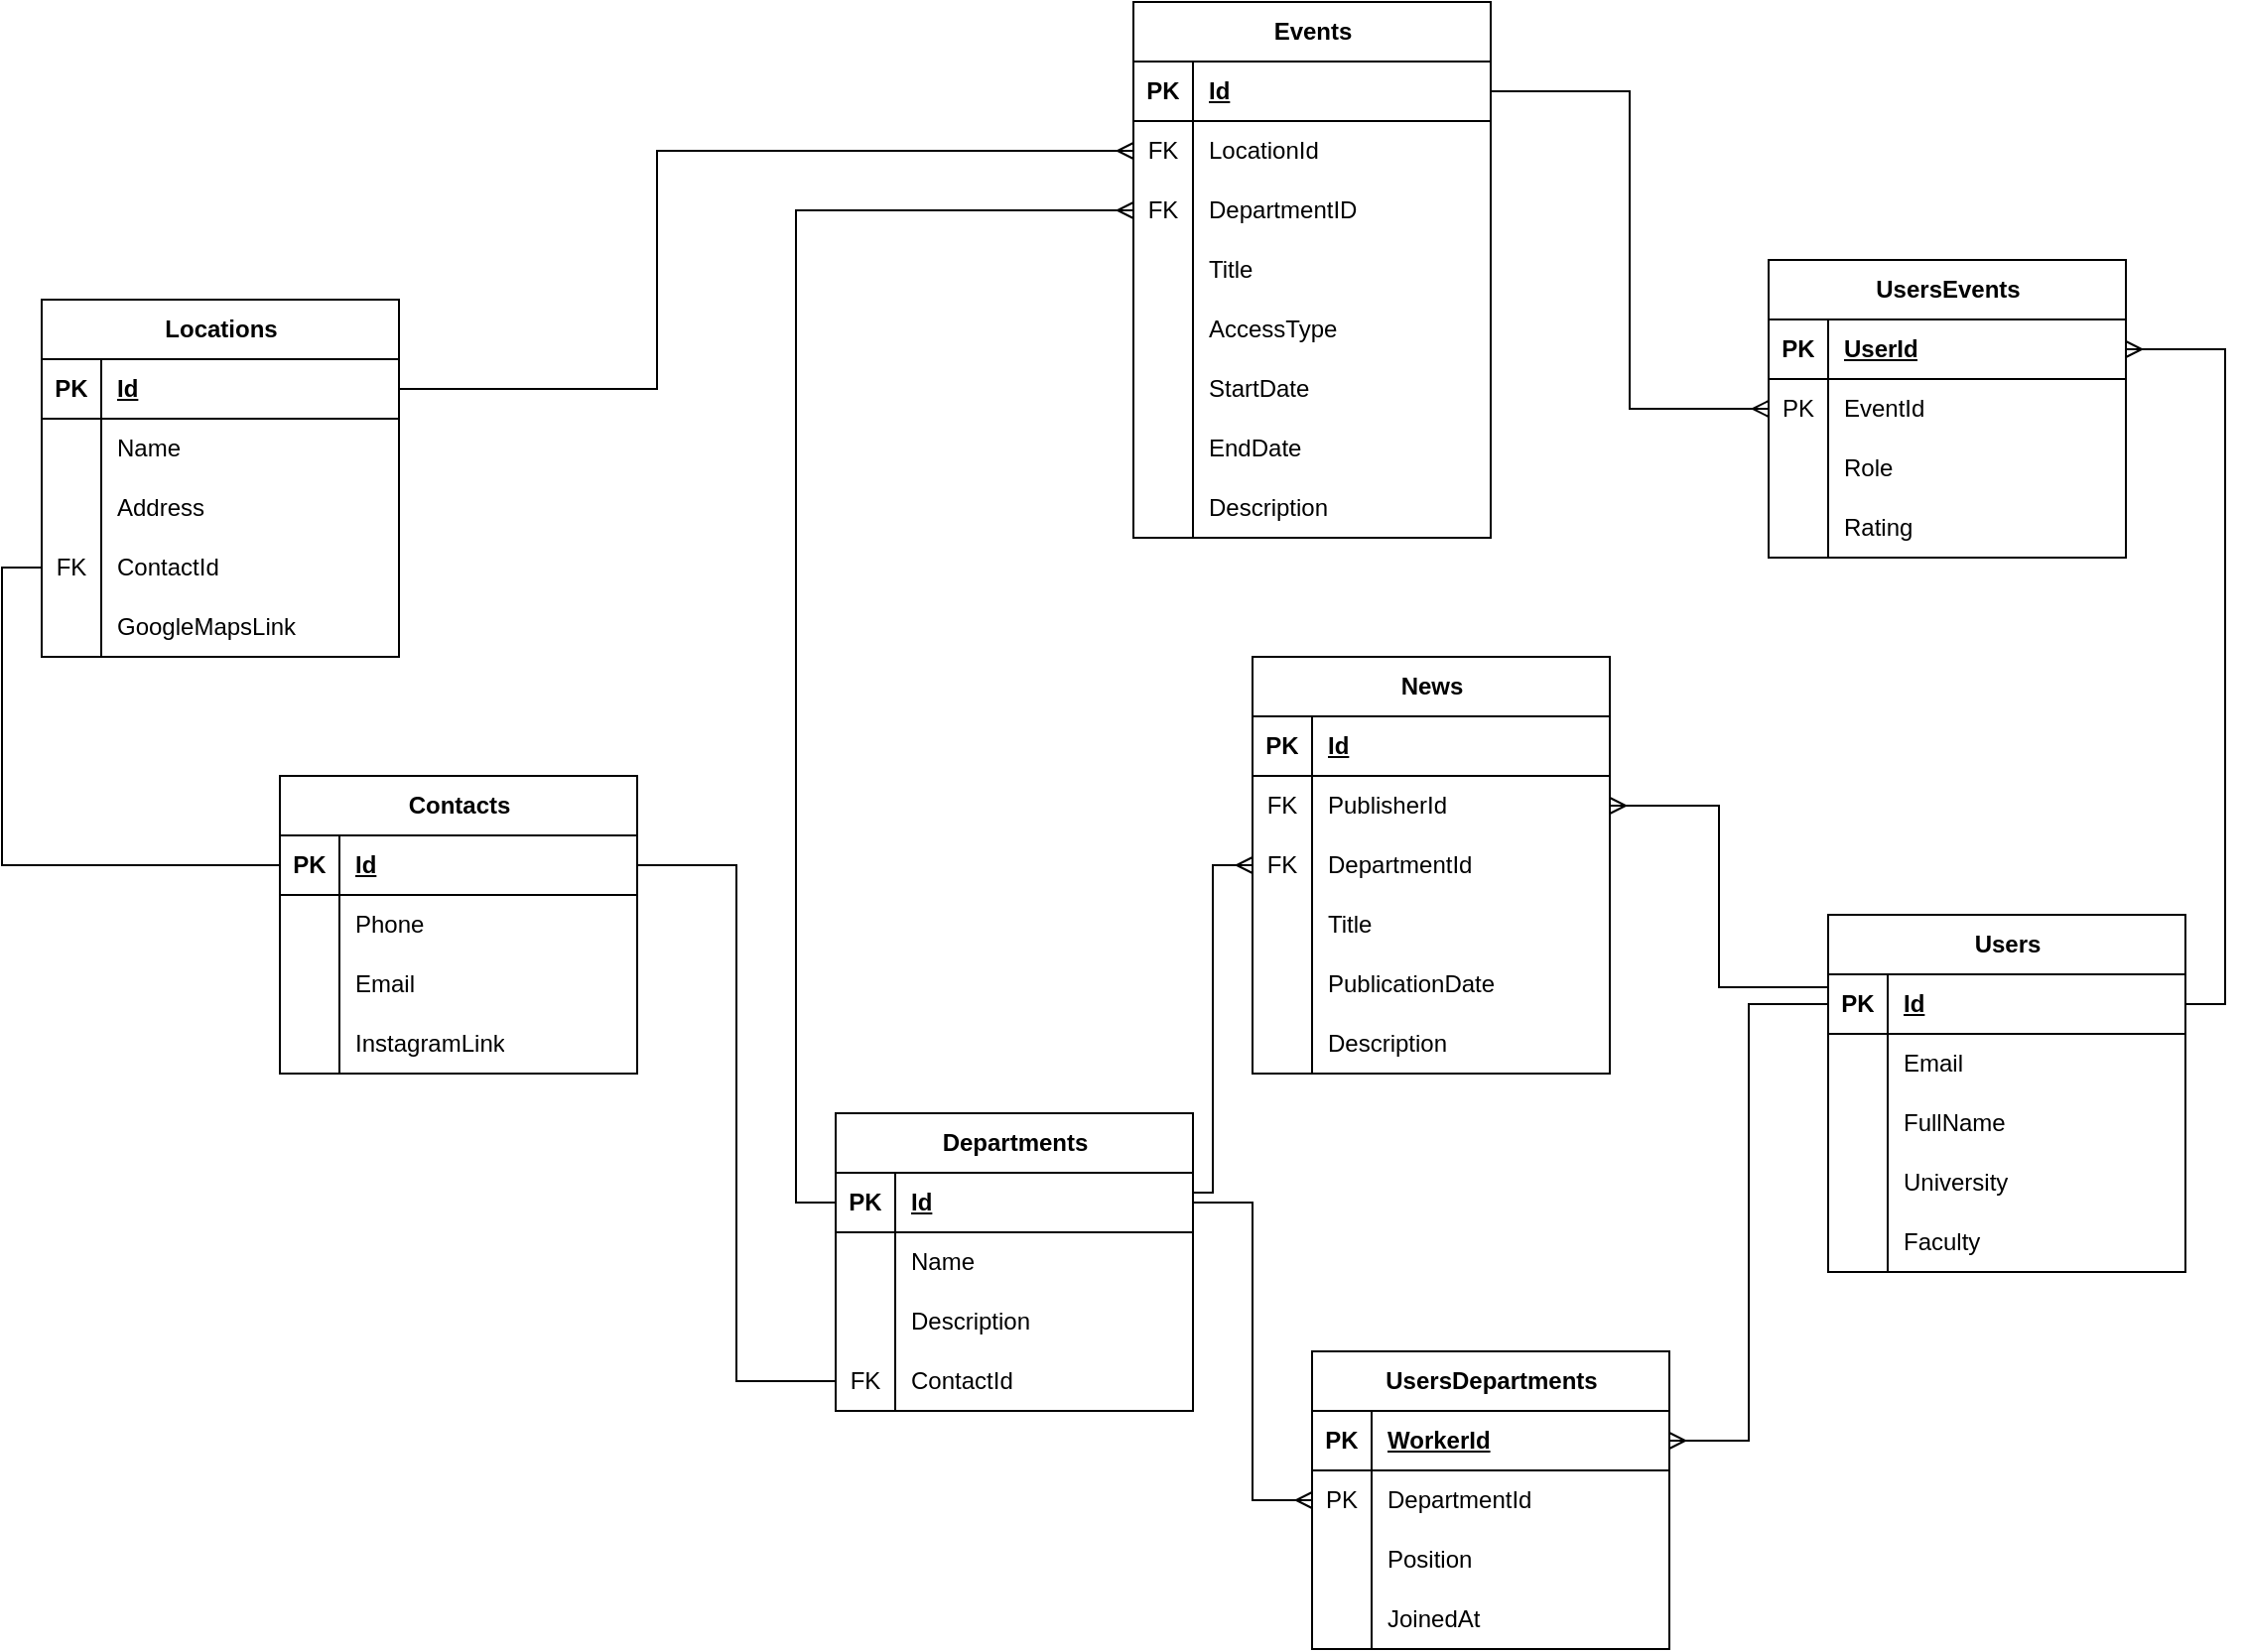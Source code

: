 <mxfile version="26.0.10">
  <diagram name="Сторінка-1" id="4E5Nh_JnY0ZbhyBlkXjF">
    <mxGraphModel dx="929" dy="473" grid="1" gridSize="10" guides="1" tooltips="1" connect="1" arrows="1" fold="1" page="1" pageScale="1" pageWidth="3300" pageHeight="4681" math="0" shadow="0">
      <root>
        <mxCell id="0" />
        <mxCell id="1" parent="0" />
        <mxCell id="FB0mrG3PV6q9pZNxotNa-4" value="Users" style="shape=table;startSize=30;container=1;collapsible=1;childLayout=tableLayout;fixedRows=1;rowLines=0;fontStyle=1;align=center;resizeLast=1;html=1;" parent="1" vertex="1">
          <mxGeometry x="1300" y="690" width="180" height="180" as="geometry">
            <mxRectangle x="380" y="50" width="60" height="30" as="alternateBounds" />
          </mxGeometry>
        </mxCell>
        <mxCell id="FB0mrG3PV6q9pZNxotNa-5" value="" style="shape=tableRow;horizontal=0;startSize=0;swimlaneHead=0;swimlaneBody=0;fillColor=none;collapsible=0;dropTarget=0;points=[[0,0.5],[1,0.5]];portConstraint=eastwest;top=0;left=0;right=0;bottom=1;" parent="FB0mrG3PV6q9pZNxotNa-4" vertex="1">
          <mxGeometry y="30" width="180" height="30" as="geometry" />
        </mxCell>
        <mxCell id="FB0mrG3PV6q9pZNxotNa-6" value="PK" style="shape=partialRectangle;connectable=0;fillColor=none;top=0;left=0;bottom=0;right=0;fontStyle=1;overflow=hidden;whiteSpace=wrap;html=1;" parent="FB0mrG3PV6q9pZNxotNa-5" vertex="1">
          <mxGeometry width="30" height="30" as="geometry">
            <mxRectangle width="30" height="30" as="alternateBounds" />
          </mxGeometry>
        </mxCell>
        <mxCell id="FB0mrG3PV6q9pZNxotNa-7" value="Id" style="shape=partialRectangle;connectable=0;fillColor=none;top=0;left=0;bottom=0;right=0;align=left;spacingLeft=6;fontStyle=5;overflow=hidden;whiteSpace=wrap;html=1;" parent="FB0mrG3PV6q9pZNxotNa-5" vertex="1">
          <mxGeometry x="30" width="150" height="30" as="geometry">
            <mxRectangle width="150" height="30" as="alternateBounds" />
          </mxGeometry>
        </mxCell>
        <mxCell id="FB0mrG3PV6q9pZNxotNa-8" value="" style="shape=tableRow;horizontal=0;startSize=0;swimlaneHead=0;swimlaneBody=0;fillColor=none;collapsible=0;dropTarget=0;points=[[0,0.5],[1,0.5]];portConstraint=eastwest;top=0;left=0;right=0;bottom=0;" parent="FB0mrG3PV6q9pZNxotNa-4" vertex="1">
          <mxGeometry y="60" width="180" height="30" as="geometry" />
        </mxCell>
        <mxCell id="FB0mrG3PV6q9pZNxotNa-9" value="" style="shape=partialRectangle;connectable=0;fillColor=none;top=0;left=0;bottom=0;right=0;editable=1;overflow=hidden;whiteSpace=wrap;html=1;" parent="FB0mrG3PV6q9pZNxotNa-8" vertex="1">
          <mxGeometry width="30" height="30" as="geometry">
            <mxRectangle width="30" height="30" as="alternateBounds" />
          </mxGeometry>
        </mxCell>
        <mxCell id="FB0mrG3PV6q9pZNxotNa-10" value="Email" style="shape=partialRectangle;connectable=0;fillColor=none;top=0;left=0;bottom=0;right=0;align=left;spacingLeft=6;overflow=hidden;whiteSpace=wrap;html=1;" parent="FB0mrG3PV6q9pZNxotNa-8" vertex="1">
          <mxGeometry x="30" width="150" height="30" as="geometry">
            <mxRectangle width="150" height="30" as="alternateBounds" />
          </mxGeometry>
        </mxCell>
        <mxCell id="FB0mrG3PV6q9pZNxotNa-11" value="" style="shape=tableRow;horizontal=0;startSize=0;swimlaneHead=0;swimlaneBody=0;fillColor=none;collapsible=0;dropTarget=0;points=[[0,0.5],[1,0.5]];portConstraint=eastwest;top=0;left=0;right=0;bottom=0;" parent="FB0mrG3PV6q9pZNxotNa-4" vertex="1">
          <mxGeometry y="90" width="180" height="30" as="geometry" />
        </mxCell>
        <mxCell id="FB0mrG3PV6q9pZNxotNa-12" value="" style="shape=partialRectangle;connectable=0;fillColor=none;top=0;left=0;bottom=0;right=0;editable=1;overflow=hidden;whiteSpace=wrap;html=1;" parent="FB0mrG3PV6q9pZNxotNa-11" vertex="1">
          <mxGeometry width="30" height="30" as="geometry">
            <mxRectangle width="30" height="30" as="alternateBounds" />
          </mxGeometry>
        </mxCell>
        <mxCell id="FB0mrG3PV6q9pZNxotNa-13" value="FullName" style="shape=partialRectangle;connectable=0;fillColor=none;top=0;left=0;bottom=0;right=0;align=left;spacingLeft=6;overflow=hidden;whiteSpace=wrap;html=1;" parent="FB0mrG3PV6q9pZNxotNa-11" vertex="1">
          <mxGeometry x="30" width="150" height="30" as="geometry">
            <mxRectangle width="150" height="30" as="alternateBounds" />
          </mxGeometry>
        </mxCell>
        <mxCell id="FB0mrG3PV6q9pZNxotNa-14" value="" style="shape=tableRow;horizontal=0;startSize=0;swimlaneHead=0;swimlaneBody=0;fillColor=none;collapsible=0;dropTarget=0;points=[[0,0.5],[1,0.5]];portConstraint=eastwest;top=0;left=0;right=0;bottom=0;" parent="FB0mrG3PV6q9pZNxotNa-4" vertex="1">
          <mxGeometry y="120" width="180" height="30" as="geometry" />
        </mxCell>
        <mxCell id="FB0mrG3PV6q9pZNxotNa-15" value="" style="shape=partialRectangle;connectable=0;fillColor=none;top=0;left=0;bottom=0;right=0;editable=1;overflow=hidden;whiteSpace=wrap;html=1;" parent="FB0mrG3PV6q9pZNxotNa-14" vertex="1">
          <mxGeometry width="30" height="30" as="geometry">
            <mxRectangle width="30" height="30" as="alternateBounds" />
          </mxGeometry>
        </mxCell>
        <mxCell id="FB0mrG3PV6q9pZNxotNa-16" value="University" style="shape=partialRectangle;connectable=0;fillColor=none;top=0;left=0;bottom=0;right=0;align=left;spacingLeft=6;overflow=hidden;whiteSpace=wrap;html=1;" parent="FB0mrG3PV6q9pZNxotNa-14" vertex="1">
          <mxGeometry x="30" width="150" height="30" as="geometry">
            <mxRectangle width="150" height="30" as="alternateBounds" />
          </mxGeometry>
        </mxCell>
        <mxCell id="FB0mrG3PV6q9pZNxotNa-17" style="shape=tableRow;horizontal=0;startSize=0;swimlaneHead=0;swimlaneBody=0;fillColor=none;collapsible=0;dropTarget=0;points=[[0,0.5],[1,0.5]];portConstraint=eastwest;top=0;left=0;right=0;bottom=0;" parent="FB0mrG3PV6q9pZNxotNa-4" vertex="1">
          <mxGeometry y="150" width="180" height="30" as="geometry" />
        </mxCell>
        <mxCell id="FB0mrG3PV6q9pZNxotNa-18" style="shape=partialRectangle;connectable=0;fillColor=none;top=0;left=0;bottom=0;right=0;editable=1;overflow=hidden;whiteSpace=wrap;html=1;" parent="FB0mrG3PV6q9pZNxotNa-17" vertex="1">
          <mxGeometry width="30" height="30" as="geometry">
            <mxRectangle width="30" height="30" as="alternateBounds" />
          </mxGeometry>
        </mxCell>
        <mxCell id="FB0mrG3PV6q9pZNxotNa-19" value="Faculty" style="shape=partialRectangle;connectable=0;fillColor=none;top=0;left=0;bottom=0;right=0;align=left;spacingLeft=6;overflow=hidden;whiteSpace=wrap;html=1;" parent="FB0mrG3PV6q9pZNxotNa-17" vertex="1">
          <mxGeometry x="30" width="150" height="30" as="geometry">
            <mxRectangle width="150" height="30" as="alternateBounds" />
          </mxGeometry>
        </mxCell>
        <mxCell id="FB0mrG3PV6q9pZNxotNa-20" value="Events" style="shape=table;startSize=30;container=1;collapsible=1;childLayout=tableLayout;fixedRows=1;rowLines=0;fontStyle=1;align=center;resizeLast=1;html=1;" parent="1" vertex="1">
          <mxGeometry x="950" y="230" width="180" height="270" as="geometry" />
        </mxCell>
        <mxCell id="FB0mrG3PV6q9pZNxotNa-21" value="" style="shape=tableRow;horizontal=0;startSize=0;swimlaneHead=0;swimlaneBody=0;fillColor=none;collapsible=0;dropTarget=0;points=[[0,0.5],[1,0.5]];portConstraint=eastwest;top=0;left=0;right=0;bottom=1;" parent="FB0mrG3PV6q9pZNxotNa-20" vertex="1">
          <mxGeometry y="30" width="180" height="30" as="geometry" />
        </mxCell>
        <mxCell id="FB0mrG3PV6q9pZNxotNa-22" value="PK" style="shape=partialRectangle;connectable=0;fillColor=none;top=0;left=0;bottom=0;right=0;fontStyle=1;overflow=hidden;whiteSpace=wrap;html=1;" parent="FB0mrG3PV6q9pZNxotNa-21" vertex="1">
          <mxGeometry width="30" height="30" as="geometry">
            <mxRectangle width="30" height="30" as="alternateBounds" />
          </mxGeometry>
        </mxCell>
        <mxCell id="FB0mrG3PV6q9pZNxotNa-23" value="Id" style="shape=partialRectangle;connectable=0;fillColor=none;top=0;left=0;bottom=0;right=0;align=left;spacingLeft=6;fontStyle=5;overflow=hidden;whiteSpace=wrap;html=1;" parent="FB0mrG3PV6q9pZNxotNa-21" vertex="1">
          <mxGeometry x="30" width="150" height="30" as="geometry">
            <mxRectangle width="150" height="30" as="alternateBounds" />
          </mxGeometry>
        </mxCell>
        <mxCell id="FB0mrG3PV6q9pZNxotNa-27" value="" style="shape=tableRow;horizontal=0;startSize=0;swimlaneHead=0;swimlaneBody=0;fillColor=none;collapsible=0;dropTarget=0;points=[[0,0.5],[1,0.5]];portConstraint=eastwest;top=0;left=0;right=0;bottom=0;" parent="FB0mrG3PV6q9pZNxotNa-20" vertex="1">
          <mxGeometry y="60" width="180" height="30" as="geometry" />
        </mxCell>
        <mxCell id="FB0mrG3PV6q9pZNxotNa-28" value="FK" style="shape=partialRectangle;connectable=0;fillColor=none;top=0;left=0;bottom=0;right=0;editable=1;overflow=hidden;whiteSpace=wrap;html=1;" parent="FB0mrG3PV6q9pZNxotNa-27" vertex="1">
          <mxGeometry width="30" height="30" as="geometry">
            <mxRectangle width="30" height="30" as="alternateBounds" />
          </mxGeometry>
        </mxCell>
        <mxCell id="FB0mrG3PV6q9pZNxotNa-29" value="LocationId" style="shape=partialRectangle;connectable=0;fillColor=none;top=0;left=0;bottom=0;right=0;align=left;spacingLeft=6;overflow=hidden;whiteSpace=wrap;html=1;" parent="FB0mrG3PV6q9pZNxotNa-27" vertex="1">
          <mxGeometry x="30" width="150" height="30" as="geometry">
            <mxRectangle width="150" height="30" as="alternateBounds" />
          </mxGeometry>
        </mxCell>
        <mxCell id="FB0mrG3PV6q9pZNxotNa-36" style="shape=tableRow;horizontal=0;startSize=0;swimlaneHead=0;swimlaneBody=0;fillColor=none;collapsible=0;dropTarget=0;points=[[0,0.5],[1,0.5]];portConstraint=eastwest;top=0;left=0;right=0;bottom=0;" parent="FB0mrG3PV6q9pZNxotNa-20" vertex="1">
          <mxGeometry y="90" width="180" height="30" as="geometry" />
        </mxCell>
        <mxCell id="FB0mrG3PV6q9pZNxotNa-37" value="FK" style="shape=partialRectangle;connectable=0;fillColor=none;top=0;left=0;bottom=0;right=0;editable=1;overflow=hidden;whiteSpace=wrap;html=1;" parent="FB0mrG3PV6q9pZNxotNa-36" vertex="1">
          <mxGeometry width="30" height="30" as="geometry">
            <mxRectangle width="30" height="30" as="alternateBounds" />
          </mxGeometry>
        </mxCell>
        <mxCell id="FB0mrG3PV6q9pZNxotNa-38" value="DepartmentID" style="shape=partialRectangle;connectable=0;fillColor=none;top=0;left=0;bottom=0;right=0;align=left;spacingLeft=6;overflow=hidden;whiteSpace=wrap;html=1;" parent="FB0mrG3PV6q9pZNxotNa-36" vertex="1">
          <mxGeometry x="30" width="150" height="30" as="geometry">
            <mxRectangle width="150" height="30" as="alternateBounds" />
          </mxGeometry>
        </mxCell>
        <mxCell id="FB0mrG3PV6q9pZNxotNa-61" style="shape=tableRow;horizontal=0;startSize=0;swimlaneHead=0;swimlaneBody=0;fillColor=none;collapsible=0;dropTarget=0;points=[[0,0.5],[1,0.5]];portConstraint=eastwest;top=0;left=0;right=0;bottom=0;" parent="FB0mrG3PV6q9pZNxotNa-20" vertex="1">
          <mxGeometry y="120" width="180" height="30" as="geometry" />
        </mxCell>
        <mxCell id="FB0mrG3PV6q9pZNxotNa-62" style="shape=partialRectangle;connectable=0;fillColor=none;top=0;left=0;bottom=0;right=0;editable=1;overflow=hidden;whiteSpace=wrap;html=1;" parent="FB0mrG3PV6q9pZNxotNa-61" vertex="1">
          <mxGeometry width="30" height="30" as="geometry">
            <mxRectangle width="30" height="30" as="alternateBounds" />
          </mxGeometry>
        </mxCell>
        <mxCell id="FB0mrG3PV6q9pZNxotNa-63" value="Title" style="shape=partialRectangle;connectable=0;fillColor=none;top=0;left=0;bottom=0;right=0;align=left;spacingLeft=6;overflow=hidden;whiteSpace=wrap;html=1;" parent="FB0mrG3PV6q9pZNxotNa-61" vertex="1">
          <mxGeometry x="30" width="150" height="30" as="geometry">
            <mxRectangle width="150" height="30" as="alternateBounds" />
          </mxGeometry>
        </mxCell>
        <mxCell id="FB0mrG3PV6q9pZNxotNa-64" style="shape=tableRow;horizontal=0;startSize=0;swimlaneHead=0;swimlaneBody=0;fillColor=none;collapsible=0;dropTarget=0;points=[[0,0.5],[1,0.5]];portConstraint=eastwest;top=0;left=0;right=0;bottom=0;" parent="FB0mrG3PV6q9pZNxotNa-20" vertex="1">
          <mxGeometry y="150" width="180" height="30" as="geometry" />
        </mxCell>
        <mxCell id="FB0mrG3PV6q9pZNxotNa-65" style="shape=partialRectangle;connectable=0;fillColor=none;top=0;left=0;bottom=0;right=0;editable=1;overflow=hidden;whiteSpace=wrap;html=1;" parent="FB0mrG3PV6q9pZNxotNa-64" vertex="1">
          <mxGeometry width="30" height="30" as="geometry">
            <mxRectangle width="30" height="30" as="alternateBounds" />
          </mxGeometry>
        </mxCell>
        <mxCell id="FB0mrG3PV6q9pZNxotNa-66" value="AccessType" style="shape=partialRectangle;connectable=0;fillColor=none;top=0;left=0;bottom=0;right=0;align=left;spacingLeft=6;overflow=hidden;whiteSpace=wrap;html=1;" parent="FB0mrG3PV6q9pZNxotNa-64" vertex="1">
          <mxGeometry x="30" width="150" height="30" as="geometry">
            <mxRectangle width="150" height="30" as="alternateBounds" />
          </mxGeometry>
        </mxCell>
        <mxCell id="FB0mrG3PV6q9pZNxotNa-30" value="" style="shape=tableRow;horizontal=0;startSize=0;swimlaneHead=0;swimlaneBody=0;fillColor=none;collapsible=0;dropTarget=0;points=[[0,0.5],[1,0.5]];portConstraint=eastwest;top=0;left=0;right=0;bottom=0;" parent="FB0mrG3PV6q9pZNxotNa-20" vertex="1">
          <mxGeometry y="180" width="180" height="30" as="geometry" />
        </mxCell>
        <mxCell id="FB0mrG3PV6q9pZNxotNa-31" value="" style="shape=partialRectangle;connectable=0;fillColor=none;top=0;left=0;bottom=0;right=0;editable=1;overflow=hidden;whiteSpace=wrap;html=1;" parent="FB0mrG3PV6q9pZNxotNa-30" vertex="1">
          <mxGeometry width="30" height="30" as="geometry">
            <mxRectangle width="30" height="30" as="alternateBounds" />
          </mxGeometry>
        </mxCell>
        <mxCell id="FB0mrG3PV6q9pZNxotNa-32" value="StartDate" style="shape=partialRectangle;connectable=0;fillColor=none;top=0;left=0;bottom=0;right=0;align=left;spacingLeft=6;overflow=hidden;whiteSpace=wrap;html=1;" parent="FB0mrG3PV6q9pZNxotNa-30" vertex="1">
          <mxGeometry x="30" width="150" height="30" as="geometry">
            <mxRectangle width="150" height="30" as="alternateBounds" />
          </mxGeometry>
        </mxCell>
        <mxCell id="FB0mrG3PV6q9pZNxotNa-33" style="shape=tableRow;horizontal=0;startSize=0;swimlaneHead=0;swimlaneBody=0;fillColor=none;collapsible=0;dropTarget=0;points=[[0,0.5],[1,0.5]];portConstraint=eastwest;top=0;left=0;right=0;bottom=0;" parent="FB0mrG3PV6q9pZNxotNa-20" vertex="1">
          <mxGeometry y="210" width="180" height="30" as="geometry" />
        </mxCell>
        <mxCell id="FB0mrG3PV6q9pZNxotNa-34" style="shape=partialRectangle;connectable=0;fillColor=none;top=0;left=0;bottom=0;right=0;editable=1;overflow=hidden;whiteSpace=wrap;html=1;" parent="FB0mrG3PV6q9pZNxotNa-33" vertex="1">
          <mxGeometry width="30" height="30" as="geometry">
            <mxRectangle width="30" height="30" as="alternateBounds" />
          </mxGeometry>
        </mxCell>
        <mxCell id="FB0mrG3PV6q9pZNxotNa-35" value="EndDate" style="shape=partialRectangle;connectable=0;fillColor=none;top=0;left=0;bottom=0;right=0;align=left;spacingLeft=6;overflow=hidden;whiteSpace=wrap;html=1;" parent="FB0mrG3PV6q9pZNxotNa-33" vertex="1">
          <mxGeometry x="30" width="150" height="30" as="geometry">
            <mxRectangle width="150" height="30" as="alternateBounds" />
          </mxGeometry>
        </mxCell>
        <mxCell id="FB0mrG3PV6q9pZNxotNa-52" style="shape=tableRow;horizontal=0;startSize=0;swimlaneHead=0;swimlaneBody=0;fillColor=none;collapsible=0;dropTarget=0;points=[[0,0.5],[1,0.5]];portConstraint=eastwest;top=0;left=0;right=0;bottom=0;" parent="FB0mrG3PV6q9pZNxotNa-20" vertex="1">
          <mxGeometry y="240" width="180" height="30" as="geometry" />
        </mxCell>
        <mxCell id="FB0mrG3PV6q9pZNxotNa-53" style="shape=partialRectangle;connectable=0;fillColor=none;top=0;left=0;bottom=0;right=0;editable=1;overflow=hidden;whiteSpace=wrap;html=1;" parent="FB0mrG3PV6q9pZNxotNa-52" vertex="1">
          <mxGeometry width="30" height="30" as="geometry">
            <mxRectangle width="30" height="30" as="alternateBounds" />
          </mxGeometry>
        </mxCell>
        <mxCell id="FB0mrG3PV6q9pZNxotNa-54" value="Description" style="shape=partialRectangle;connectable=0;fillColor=none;top=0;left=0;bottom=0;right=0;align=left;spacingLeft=6;overflow=hidden;whiteSpace=wrap;html=1;" parent="FB0mrG3PV6q9pZNxotNa-52" vertex="1">
          <mxGeometry x="30" width="150" height="30" as="geometry">
            <mxRectangle width="150" height="30" as="alternateBounds" />
          </mxGeometry>
        </mxCell>
        <mxCell id="FB0mrG3PV6q9pZNxotNa-39" value="News" style="shape=table;startSize=30;container=1;collapsible=1;childLayout=tableLayout;fixedRows=1;rowLines=0;fontStyle=1;align=center;resizeLast=1;html=1;" parent="1" vertex="1">
          <mxGeometry x="1010" y="560" width="180" height="210" as="geometry" />
        </mxCell>
        <mxCell id="FB0mrG3PV6q9pZNxotNa-40" value="" style="shape=tableRow;horizontal=0;startSize=0;swimlaneHead=0;swimlaneBody=0;fillColor=none;collapsible=0;dropTarget=0;points=[[0,0.5],[1,0.5]];portConstraint=eastwest;top=0;left=0;right=0;bottom=1;" parent="FB0mrG3PV6q9pZNxotNa-39" vertex="1">
          <mxGeometry y="30" width="180" height="30" as="geometry" />
        </mxCell>
        <mxCell id="FB0mrG3PV6q9pZNxotNa-41" value="PK" style="shape=partialRectangle;connectable=0;fillColor=none;top=0;left=0;bottom=0;right=0;fontStyle=1;overflow=hidden;whiteSpace=wrap;html=1;" parent="FB0mrG3PV6q9pZNxotNa-40" vertex="1">
          <mxGeometry width="30" height="30" as="geometry">
            <mxRectangle width="30" height="30" as="alternateBounds" />
          </mxGeometry>
        </mxCell>
        <mxCell id="FB0mrG3PV6q9pZNxotNa-42" value="Id" style="shape=partialRectangle;connectable=0;fillColor=none;top=0;left=0;bottom=0;right=0;align=left;spacingLeft=6;fontStyle=5;overflow=hidden;whiteSpace=wrap;html=1;" parent="FB0mrG3PV6q9pZNxotNa-40" vertex="1">
          <mxGeometry x="30" width="150" height="30" as="geometry">
            <mxRectangle width="150" height="30" as="alternateBounds" />
          </mxGeometry>
        </mxCell>
        <mxCell id="FB0mrG3PV6q9pZNxotNa-43" value="" style="shape=tableRow;horizontal=0;startSize=0;swimlaneHead=0;swimlaneBody=0;fillColor=none;collapsible=0;dropTarget=0;points=[[0,0.5],[1,0.5]];portConstraint=eastwest;top=0;left=0;right=0;bottom=0;" parent="FB0mrG3PV6q9pZNxotNa-39" vertex="1">
          <mxGeometry y="60" width="180" height="30" as="geometry" />
        </mxCell>
        <mxCell id="FB0mrG3PV6q9pZNxotNa-44" value="FK" style="shape=partialRectangle;connectable=0;fillColor=none;top=0;left=0;bottom=0;right=0;editable=1;overflow=hidden;whiteSpace=wrap;html=1;" parent="FB0mrG3PV6q9pZNxotNa-43" vertex="1">
          <mxGeometry width="30" height="30" as="geometry">
            <mxRectangle width="30" height="30" as="alternateBounds" />
          </mxGeometry>
        </mxCell>
        <mxCell id="FB0mrG3PV6q9pZNxotNa-45" value="PublisherId" style="shape=partialRectangle;connectable=0;fillColor=none;top=0;left=0;bottom=0;right=0;align=left;spacingLeft=6;overflow=hidden;whiteSpace=wrap;html=1;" parent="FB0mrG3PV6q9pZNxotNa-43" vertex="1">
          <mxGeometry x="30" width="150" height="30" as="geometry">
            <mxRectangle width="150" height="30" as="alternateBounds" />
          </mxGeometry>
        </mxCell>
        <mxCell id="FB0mrG3PV6q9pZNxotNa-70" style="shape=tableRow;horizontal=0;startSize=0;swimlaneHead=0;swimlaneBody=0;fillColor=none;collapsible=0;dropTarget=0;points=[[0,0.5],[1,0.5]];portConstraint=eastwest;top=0;left=0;right=0;bottom=0;" parent="FB0mrG3PV6q9pZNxotNa-39" vertex="1">
          <mxGeometry y="90" width="180" height="30" as="geometry" />
        </mxCell>
        <mxCell id="FB0mrG3PV6q9pZNxotNa-71" value="FK" style="shape=partialRectangle;connectable=0;fillColor=none;top=0;left=0;bottom=0;right=0;editable=1;overflow=hidden;whiteSpace=wrap;html=1;" parent="FB0mrG3PV6q9pZNxotNa-70" vertex="1">
          <mxGeometry width="30" height="30" as="geometry">
            <mxRectangle width="30" height="30" as="alternateBounds" />
          </mxGeometry>
        </mxCell>
        <mxCell id="FB0mrG3PV6q9pZNxotNa-72" value="DepartmentId" style="shape=partialRectangle;connectable=0;fillColor=none;top=0;left=0;bottom=0;right=0;align=left;spacingLeft=6;overflow=hidden;whiteSpace=wrap;html=1;" parent="FB0mrG3PV6q9pZNxotNa-70" vertex="1">
          <mxGeometry x="30" width="150" height="30" as="geometry">
            <mxRectangle width="150" height="30" as="alternateBounds" />
          </mxGeometry>
        </mxCell>
        <mxCell id="FB0mrG3PV6q9pZNxotNa-49" value="" style="shape=tableRow;horizontal=0;startSize=0;swimlaneHead=0;swimlaneBody=0;fillColor=none;collapsible=0;dropTarget=0;points=[[0,0.5],[1,0.5]];portConstraint=eastwest;top=0;left=0;right=0;bottom=0;" parent="FB0mrG3PV6q9pZNxotNa-39" vertex="1">
          <mxGeometry y="120" width="180" height="30" as="geometry" />
        </mxCell>
        <mxCell id="FB0mrG3PV6q9pZNxotNa-50" value="" style="shape=partialRectangle;connectable=0;fillColor=none;top=0;left=0;bottom=0;right=0;editable=1;overflow=hidden;whiteSpace=wrap;html=1;" parent="FB0mrG3PV6q9pZNxotNa-49" vertex="1">
          <mxGeometry width="30" height="30" as="geometry">
            <mxRectangle width="30" height="30" as="alternateBounds" />
          </mxGeometry>
        </mxCell>
        <mxCell id="FB0mrG3PV6q9pZNxotNa-51" value="Title" style="shape=partialRectangle;connectable=0;fillColor=none;top=0;left=0;bottom=0;right=0;align=left;spacingLeft=6;overflow=hidden;whiteSpace=wrap;html=1;" parent="FB0mrG3PV6q9pZNxotNa-49" vertex="1">
          <mxGeometry x="30" width="150" height="30" as="geometry">
            <mxRectangle width="150" height="30" as="alternateBounds" />
          </mxGeometry>
        </mxCell>
        <mxCell id="FB0mrG3PV6q9pZNxotNa-46" value="" style="shape=tableRow;horizontal=0;startSize=0;swimlaneHead=0;swimlaneBody=0;fillColor=none;collapsible=0;dropTarget=0;points=[[0,0.5],[1,0.5]];portConstraint=eastwest;top=0;left=0;right=0;bottom=0;" parent="FB0mrG3PV6q9pZNxotNa-39" vertex="1">
          <mxGeometry y="150" width="180" height="30" as="geometry" />
        </mxCell>
        <mxCell id="FB0mrG3PV6q9pZNxotNa-47" value="" style="shape=partialRectangle;connectable=0;fillColor=none;top=0;left=0;bottom=0;right=0;editable=1;overflow=hidden;whiteSpace=wrap;html=1;" parent="FB0mrG3PV6q9pZNxotNa-46" vertex="1">
          <mxGeometry width="30" height="30" as="geometry">
            <mxRectangle width="30" height="30" as="alternateBounds" />
          </mxGeometry>
        </mxCell>
        <mxCell id="FB0mrG3PV6q9pZNxotNa-48" value="PublicationDate" style="shape=partialRectangle;connectable=0;fillColor=none;top=0;left=0;bottom=0;right=0;align=left;spacingLeft=6;overflow=hidden;whiteSpace=wrap;html=1;" parent="FB0mrG3PV6q9pZNxotNa-46" vertex="1">
          <mxGeometry x="30" width="150" height="30" as="geometry">
            <mxRectangle width="150" height="30" as="alternateBounds" />
          </mxGeometry>
        </mxCell>
        <mxCell id="FB0mrG3PV6q9pZNxotNa-67" style="shape=tableRow;horizontal=0;startSize=0;swimlaneHead=0;swimlaneBody=0;fillColor=none;collapsible=0;dropTarget=0;points=[[0,0.5],[1,0.5]];portConstraint=eastwest;top=0;left=0;right=0;bottom=0;" parent="FB0mrG3PV6q9pZNxotNa-39" vertex="1">
          <mxGeometry y="180" width="180" height="30" as="geometry" />
        </mxCell>
        <mxCell id="FB0mrG3PV6q9pZNxotNa-68" style="shape=partialRectangle;connectable=0;fillColor=none;top=0;left=0;bottom=0;right=0;editable=1;overflow=hidden;whiteSpace=wrap;html=1;" parent="FB0mrG3PV6q9pZNxotNa-67" vertex="1">
          <mxGeometry width="30" height="30" as="geometry">
            <mxRectangle width="30" height="30" as="alternateBounds" />
          </mxGeometry>
        </mxCell>
        <mxCell id="FB0mrG3PV6q9pZNxotNa-69" value="Description" style="shape=partialRectangle;connectable=0;fillColor=none;top=0;left=0;bottom=0;right=0;align=left;spacingLeft=6;overflow=hidden;whiteSpace=wrap;html=1;" parent="FB0mrG3PV6q9pZNxotNa-67" vertex="1">
          <mxGeometry x="30" width="150" height="30" as="geometry">
            <mxRectangle width="150" height="30" as="alternateBounds" />
          </mxGeometry>
        </mxCell>
        <mxCell id="FB0mrG3PV6q9pZNxotNa-73" value="Locations" style="shape=table;startSize=30;container=1;collapsible=1;childLayout=tableLayout;fixedRows=1;rowLines=0;fontStyle=1;align=center;resizeLast=1;html=1;" parent="1" vertex="1">
          <mxGeometry x="400" y="380" width="180" height="180" as="geometry" />
        </mxCell>
        <mxCell id="FB0mrG3PV6q9pZNxotNa-74" value="" style="shape=tableRow;horizontal=0;startSize=0;swimlaneHead=0;swimlaneBody=0;fillColor=none;collapsible=0;dropTarget=0;points=[[0,0.5],[1,0.5]];portConstraint=eastwest;top=0;left=0;right=0;bottom=1;" parent="FB0mrG3PV6q9pZNxotNa-73" vertex="1">
          <mxGeometry y="30" width="180" height="30" as="geometry" />
        </mxCell>
        <mxCell id="FB0mrG3PV6q9pZNxotNa-75" value="PK" style="shape=partialRectangle;connectable=0;fillColor=none;top=0;left=0;bottom=0;right=0;fontStyle=1;overflow=hidden;whiteSpace=wrap;html=1;" parent="FB0mrG3PV6q9pZNxotNa-74" vertex="1">
          <mxGeometry width="30" height="30" as="geometry">
            <mxRectangle width="30" height="30" as="alternateBounds" />
          </mxGeometry>
        </mxCell>
        <mxCell id="FB0mrG3PV6q9pZNxotNa-76" value="Id" style="shape=partialRectangle;connectable=0;fillColor=none;top=0;left=0;bottom=0;right=0;align=left;spacingLeft=6;fontStyle=5;overflow=hidden;whiteSpace=wrap;html=1;" parent="FB0mrG3PV6q9pZNxotNa-74" vertex="1">
          <mxGeometry x="30" width="150" height="30" as="geometry">
            <mxRectangle width="150" height="30" as="alternateBounds" />
          </mxGeometry>
        </mxCell>
        <mxCell id="FB0mrG3PV6q9pZNxotNa-83" value="" style="shape=tableRow;horizontal=0;startSize=0;swimlaneHead=0;swimlaneBody=0;fillColor=none;collapsible=0;dropTarget=0;points=[[0,0.5],[1,0.5]];portConstraint=eastwest;top=0;left=0;right=0;bottom=0;" parent="FB0mrG3PV6q9pZNxotNa-73" vertex="1">
          <mxGeometry y="60" width="180" height="30" as="geometry" />
        </mxCell>
        <mxCell id="FB0mrG3PV6q9pZNxotNa-84" value="" style="shape=partialRectangle;connectable=0;fillColor=none;top=0;left=0;bottom=0;right=0;editable=1;overflow=hidden;whiteSpace=wrap;html=1;" parent="FB0mrG3PV6q9pZNxotNa-83" vertex="1">
          <mxGeometry width="30" height="30" as="geometry">
            <mxRectangle width="30" height="30" as="alternateBounds" />
          </mxGeometry>
        </mxCell>
        <mxCell id="FB0mrG3PV6q9pZNxotNa-85" value="Name" style="shape=partialRectangle;connectable=0;fillColor=none;top=0;left=0;bottom=0;right=0;align=left;spacingLeft=6;overflow=hidden;whiteSpace=wrap;html=1;" parent="FB0mrG3PV6q9pZNxotNa-83" vertex="1">
          <mxGeometry x="30" width="150" height="30" as="geometry">
            <mxRectangle width="150" height="30" as="alternateBounds" />
          </mxGeometry>
        </mxCell>
        <mxCell id="FB0mrG3PV6q9pZNxotNa-80" value="" style="shape=tableRow;horizontal=0;startSize=0;swimlaneHead=0;swimlaneBody=0;fillColor=none;collapsible=0;dropTarget=0;points=[[0,0.5],[1,0.5]];portConstraint=eastwest;top=0;left=0;right=0;bottom=0;" parent="FB0mrG3PV6q9pZNxotNa-73" vertex="1">
          <mxGeometry y="90" width="180" height="30" as="geometry" />
        </mxCell>
        <mxCell id="FB0mrG3PV6q9pZNxotNa-81" value="" style="shape=partialRectangle;connectable=0;fillColor=none;top=0;left=0;bottom=0;right=0;editable=1;overflow=hidden;whiteSpace=wrap;html=1;" parent="FB0mrG3PV6q9pZNxotNa-80" vertex="1">
          <mxGeometry width="30" height="30" as="geometry">
            <mxRectangle width="30" height="30" as="alternateBounds" />
          </mxGeometry>
        </mxCell>
        <mxCell id="FB0mrG3PV6q9pZNxotNa-82" value="Address" style="shape=partialRectangle;connectable=0;fillColor=none;top=0;left=0;bottom=0;right=0;align=left;spacingLeft=6;overflow=hidden;whiteSpace=wrap;html=1;" parent="FB0mrG3PV6q9pZNxotNa-80" vertex="1">
          <mxGeometry x="30" width="150" height="30" as="geometry">
            <mxRectangle width="150" height="30" as="alternateBounds" />
          </mxGeometry>
        </mxCell>
        <mxCell id="FB0mrG3PV6q9pZNxotNa-86" style="shape=tableRow;horizontal=0;startSize=0;swimlaneHead=0;swimlaneBody=0;fillColor=none;collapsible=0;dropTarget=0;points=[[0,0.5],[1,0.5]];portConstraint=eastwest;top=0;left=0;right=0;bottom=0;" parent="FB0mrG3PV6q9pZNxotNa-73" vertex="1">
          <mxGeometry y="120" width="180" height="30" as="geometry" />
        </mxCell>
        <mxCell id="FB0mrG3PV6q9pZNxotNa-87" value="FK" style="shape=partialRectangle;connectable=0;fillColor=none;top=0;left=0;bottom=0;right=0;editable=1;overflow=hidden;whiteSpace=wrap;html=1;" parent="FB0mrG3PV6q9pZNxotNa-86" vertex="1">
          <mxGeometry width="30" height="30" as="geometry">
            <mxRectangle width="30" height="30" as="alternateBounds" />
          </mxGeometry>
        </mxCell>
        <mxCell id="FB0mrG3PV6q9pZNxotNa-88" value="ContactId" style="shape=partialRectangle;connectable=0;fillColor=none;top=0;left=0;bottom=0;right=0;align=left;spacingLeft=6;overflow=hidden;whiteSpace=wrap;html=1;" parent="FB0mrG3PV6q9pZNxotNa-86" vertex="1">
          <mxGeometry x="30" width="150" height="30" as="geometry">
            <mxRectangle width="150" height="30" as="alternateBounds" />
          </mxGeometry>
        </mxCell>
        <mxCell id="QJ6L_bswC41j0HrgCgy2-17" style="shape=tableRow;horizontal=0;startSize=0;swimlaneHead=0;swimlaneBody=0;fillColor=none;collapsible=0;dropTarget=0;points=[[0,0.5],[1,0.5]];portConstraint=eastwest;top=0;left=0;right=0;bottom=0;" vertex="1" parent="FB0mrG3PV6q9pZNxotNa-73">
          <mxGeometry y="150" width="180" height="30" as="geometry" />
        </mxCell>
        <mxCell id="QJ6L_bswC41j0HrgCgy2-18" style="shape=partialRectangle;connectable=0;fillColor=none;top=0;left=0;bottom=0;right=0;editable=1;overflow=hidden;whiteSpace=wrap;html=1;" vertex="1" parent="QJ6L_bswC41j0HrgCgy2-17">
          <mxGeometry width="30" height="30" as="geometry">
            <mxRectangle width="30" height="30" as="alternateBounds" />
          </mxGeometry>
        </mxCell>
        <mxCell id="QJ6L_bswC41j0HrgCgy2-19" value="GoogleMapsLink" style="shape=partialRectangle;connectable=0;fillColor=none;top=0;left=0;bottom=0;right=0;align=left;spacingLeft=6;overflow=hidden;whiteSpace=wrap;html=1;" vertex="1" parent="QJ6L_bswC41j0HrgCgy2-17">
          <mxGeometry x="30" width="150" height="30" as="geometry">
            <mxRectangle width="150" height="30" as="alternateBounds" />
          </mxGeometry>
        </mxCell>
        <mxCell id="FB0mrG3PV6q9pZNxotNa-92" value="Departments" style="shape=table;startSize=30;container=1;collapsible=1;childLayout=tableLayout;fixedRows=1;rowLines=0;fontStyle=1;align=center;resizeLast=1;html=1;" parent="1" vertex="1">
          <mxGeometry x="800" y="790" width="180" height="150" as="geometry" />
        </mxCell>
        <mxCell id="FB0mrG3PV6q9pZNxotNa-93" value="" style="shape=tableRow;horizontal=0;startSize=0;swimlaneHead=0;swimlaneBody=0;fillColor=none;collapsible=0;dropTarget=0;points=[[0,0.5],[1,0.5]];portConstraint=eastwest;top=0;left=0;right=0;bottom=1;" parent="FB0mrG3PV6q9pZNxotNa-92" vertex="1">
          <mxGeometry y="30" width="180" height="30" as="geometry" />
        </mxCell>
        <mxCell id="FB0mrG3PV6q9pZNxotNa-94" value="PK" style="shape=partialRectangle;connectable=0;fillColor=none;top=0;left=0;bottom=0;right=0;fontStyle=1;overflow=hidden;whiteSpace=wrap;html=1;" parent="FB0mrG3PV6q9pZNxotNa-93" vertex="1">
          <mxGeometry width="30" height="30" as="geometry">
            <mxRectangle width="30" height="30" as="alternateBounds" />
          </mxGeometry>
        </mxCell>
        <mxCell id="FB0mrG3PV6q9pZNxotNa-95" value="Id" style="shape=partialRectangle;connectable=0;fillColor=none;top=0;left=0;bottom=0;right=0;align=left;spacingLeft=6;fontStyle=5;overflow=hidden;whiteSpace=wrap;html=1;" parent="FB0mrG3PV6q9pZNxotNa-93" vertex="1">
          <mxGeometry x="30" width="150" height="30" as="geometry">
            <mxRectangle width="150" height="30" as="alternateBounds" />
          </mxGeometry>
        </mxCell>
        <mxCell id="FB0mrG3PV6q9pZNxotNa-96" value="" style="shape=tableRow;horizontal=0;startSize=0;swimlaneHead=0;swimlaneBody=0;fillColor=none;collapsible=0;dropTarget=0;points=[[0,0.5],[1,0.5]];portConstraint=eastwest;top=0;left=0;right=0;bottom=0;" parent="FB0mrG3PV6q9pZNxotNa-92" vertex="1">
          <mxGeometry y="60" width="180" height="30" as="geometry" />
        </mxCell>
        <mxCell id="FB0mrG3PV6q9pZNxotNa-97" value="" style="shape=partialRectangle;connectable=0;fillColor=none;top=0;left=0;bottom=0;right=0;editable=1;overflow=hidden;whiteSpace=wrap;html=1;" parent="FB0mrG3PV6q9pZNxotNa-96" vertex="1">
          <mxGeometry width="30" height="30" as="geometry">
            <mxRectangle width="30" height="30" as="alternateBounds" />
          </mxGeometry>
        </mxCell>
        <mxCell id="FB0mrG3PV6q9pZNxotNa-98" value="Name" style="shape=partialRectangle;connectable=0;fillColor=none;top=0;left=0;bottom=0;right=0;align=left;spacingLeft=6;overflow=hidden;whiteSpace=wrap;html=1;" parent="FB0mrG3PV6q9pZNxotNa-96" vertex="1">
          <mxGeometry x="30" width="150" height="30" as="geometry">
            <mxRectangle width="150" height="30" as="alternateBounds" />
          </mxGeometry>
        </mxCell>
        <mxCell id="FB0mrG3PV6q9pZNxotNa-102" value="" style="shape=tableRow;horizontal=0;startSize=0;swimlaneHead=0;swimlaneBody=0;fillColor=none;collapsible=0;dropTarget=0;points=[[0,0.5],[1,0.5]];portConstraint=eastwest;top=0;left=0;right=0;bottom=0;" parent="FB0mrG3PV6q9pZNxotNa-92" vertex="1">
          <mxGeometry y="90" width="180" height="30" as="geometry" />
        </mxCell>
        <mxCell id="FB0mrG3PV6q9pZNxotNa-103" value="" style="shape=partialRectangle;connectable=0;fillColor=none;top=0;left=0;bottom=0;right=0;editable=1;overflow=hidden;whiteSpace=wrap;html=1;" parent="FB0mrG3PV6q9pZNxotNa-102" vertex="1">
          <mxGeometry width="30" height="30" as="geometry">
            <mxRectangle width="30" height="30" as="alternateBounds" />
          </mxGeometry>
        </mxCell>
        <mxCell id="FB0mrG3PV6q9pZNxotNa-104" value="Description" style="shape=partialRectangle;connectable=0;fillColor=none;top=0;left=0;bottom=0;right=0;align=left;spacingLeft=6;overflow=hidden;whiteSpace=wrap;html=1;" parent="FB0mrG3PV6q9pZNxotNa-102" vertex="1">
          <mxGeometry x="30" width="150" height="30" as="geometry">
            <mxRectangle width="150" height="30" as="alternateBounds" />
          </mxGeometry>
        </mxCell>
        <mxCell id="FB0mrG3PV6q9pZNxotNa-105" style="shape=tableRow;horizontal=0;startSize=0;swimlaneHead=0;swimlaneBody=0;fillColor=none;collapsible=0;dropTarget=0;points=[[0,0.5],[1,0.5]];portConstraint=eastwest;top=0;left=0;right=0;bottom=0;" parent="FB0mrG3PV6q9pZNxotNa-92" vertex="1">
          <mxGeometry y="120" width="180" height="30" as="geometry" />
        </mxCell>
        <mxCell id="FB0mrG3PV6q9pZNxotNa-106" value="FK" style="shape=partialRectangle;connectable=0;fillColor=none;top=0;left=0;bottom=0;right=0;editable=1;overflow=hidden;whiteSpace=wrap;html=1;" parent="FB0mrG3PV6q9pZNxotNa-105" vertex="1">
          <mxGeometry width="30" height="30" as="geometry">
            <mxRectangle width="30" height="30" as="alternateBounds" />
          </mxGeometry>
        </mxCell>
        <mxCell id="FB0mrG3PV6q9pZNxotNa-107" value="ContactId" style="shape=partialRectangle;connectable=0;fillColor=none;top=0;left=0;bottom=0;right=0;align=left;spacingLeft=6;overflow=hidden;whiteSpace=wrap;html=1;" parent="FB0mrG3PV6q9pZNxotNa-105" vertex="1">
          <mxGeometry x="30" width="150" height="30" as="geometry">
            <mxRectangle width="150" height="30" as="alternateBounds" />
          </mxGeometry>
        </mxCell>
        <mxCell id="FB0mrG3PV6q9pZNxotNa-109" value="UsersEvents" style="shape=table;startSize=30;container=1;collapsible=1;childLayout=tableLayout;fixedRows=1;rowLines=0;fontStyle=1;align=center;resizeLast=1;html=1;" parent="1" vertex="1">
          <mxGeometry x="1270" y="360" width="180" height="150" as="geometry" />
        </mxCell>
        <mxCell id="FB0mrG3PV6q9pZNxotNa-110" value="" style="shape=tableRow;horizontal=0;startSize=0;swimlaneHead=0;swimlaneBody=0;fillColor=none;collapsible=0;dropTarget=0;points=[[0,0.5],[1,0.5]];portConstraint=eastwest;top=0;left=0;right=0;bottom=1;" parent="FB0mrG3PV6q9pZNxotNa-109" vertex="1">
          <mxGeometry y="30" width="180" height="30" as="geometry" />
        </mxCell>
        <mxCell id="FB0mrG3PV6q9pZNxotNa-111" value="PK" style="shape=partialRectangle;connectable=0;fillColor=none;top=0;left=0;bottom=0;right=0;fontStyle=1;overflow=hidden;whiteSpace=wrap;html=1;" parent="FB0mrG3PV6q9pZNxotNa-110" vertex="1">
          <mxGeometry width="30" height="30" as="geometry">
            <mxRectangle width="30" height="30" as="alternateBounds" />
          </mxGeometry>
        </mxCell>
        <mxCell id="FB0mrG3PV6q9pZNxotNa-112" value="UserId" style="shape=partialRectangle;connectable=0;fillColor=none;top=0;left=0;bottom=0;right=0;align=left;spacingLeft=6;fontStyle=5;overflow=hidden;whiteSpace=wrap;html=1;" parent="FB0mrG3PV6q9pZNxotNa-110" vertex="1">
          <mxGeometry x="30" width="150" height="30" as="geometry">
            <mxRectangle width="150" height="30" as="alternateBounds" />
          </mxGeometry>
        </mxCell>
        <mxCell id="FB0mrG3PV6q9pZNxotNa-122" value="" style="shape=tableRow;horizontal=0;startSize=0;swimlaneHead=0;swimlaneBody=0;fillColor=none;collapsible=0;dropTarget=0;points=[[0,0.5],[1,0.5]];portConstraint=eastwest;top=0;left=0;right=0;bottom=0;" parent="FB0mrG3PV6q9pZNxotNa-109" vertex="1">
          <mxGeometry y="60" width="180" height="30" as="geometry" />
        </mxCell>
        <mxCell id="FB0mrG3PV6q9pZNxotNa-123" value="PK" style="shape=partialRectangle;connectable=0;fillColor=none;top=0;left=0;bottom=0;right=0;editable=1;overflow=hidden;whiteSpace=wrap;html=1;" parent="FB0mrG3PV6q9pZNxotNa-122" vertex="1">
          <mxGeometry width="30" height="30" as="geometry">
            <mxRectangle width="30" height="30" as="alternateBounds" />
          </mxGeometry>
        </mxCell>
        <mxCell id="FB0mrG3PV6q9pZNxotNa-124" value="EventId" style="shape=partialRectangle;connectable=0;fillColor=none;top=0;left=0;bottom=0;right=0;align=left;spacingLeft=6;overflow=hidden;whiteSpace=wrap;html=1;" parent="FB0mrG3PV6q9pZNxotNa-122" vertex="1">
          <mxGeometry x="30" width="150" height="30" as="geometry">
            <mxRectangle width="150" height="30" as="alternateBounds" />
          </mxGeometry>
        </mxCell>
        <mxCell id="QJ6L_bswC41j0HrgCgy2-39" style="shape=tableRow;horizontal=0;startSize=0;swimlaneHead=0;swimlaneBody=0;fillColor=none;collapsible=0;dropTarget=0;points=[[0,0.5],[1,0.5]];portConstraint=eastwest;top=0;left=0;right=0;bottom=0;" vertex="1" parent="FB0mrG3PV6q9pZNxotNa-109">
          <mxGeometry y="90" width="180" height="30" as="geometry" />
        </mxCell>
        <mxCell id="QJ6L_bswC41j0HrgCgy2-40" style="shape=partialRectangle;connectable=0;fillColor=none;top=0;left=0;bottom=0;right=0;editable=1;overflow=hidden;whiteSpace=wrap;html=1;" vertex="1" parent="QJ6L_bswC41j0HrgCgy2-39">
          <mxGeometry width="30" height="30" as="geometry">
            <mxRectangle width="30" height="30" as="alternateBounds" />
          </mxGeometry>
        </mxCell>
        <mxCell id="QJ6L_bswC41j0HrgCgy2-41" value="Role" style="shape=partialRectangle;connectable=0;fillColor=none;top=0;left=0;bottom=0;right=0;align=left;spacingLeft=6;overflow=hidden;whiteSpace=wrap;html=1;" vertex="1" parent="QJ6L_bswC41j0HrgCgy2-39">
          <mxGeometry x="30" width="150" height="30" as="geometry">
            <mxRectangle width="150" height="30" as="alternateBounds" />
          </mxGeometry>
        </mxCell>
        <mxCell id="FB0mrG3PV6q9pZNxotNa-142" style="shape=tableRow;horizontal=0;startSize=0;swimlaneHead=0;swimlaneBody=0;fillColor=none;collapsible=0;dropTarget=0;points=[[0,0.5],[1,0.5]];portConstraint=eastwest;top=0;left=0;right=0;bottom=0;" parent="FB0mrG3PV6q9pZNxotNa-109" vertex="1">
          <mxGeometry y="120" width="180" height="30" as="geometry" />
        </mxCell>
        <mxCell id="FB0mrG3PV6q9pZNxotNa-143" style="shape=partialRectangle;connectable=0;fillColor=none;top=0;left=0;bottom=0;right=0;editable=1;overflow=hidden;whiteSpace=wrap;html=1;" parent="FB0mrG3PV6q9pZNxotNa-142" vertex="1">
          <mxGeometry width="30" height="30" as="geometry">
            <mxRectangle width="30" height="30" as="alternateBounds" />
          </mxGeometry>
        </mxCell>
        <mxCell id="FB0mrG3PV6q9pZNxotNa-144" value="Rating" style="shape=partialRectangle;connectable=0;fillColor=none;top=0;left=0;bottom=0;right=0;align=left;spacingLeft=6;overflow=hidden;whiteSpace=wrap;html=1;" parent="FB0mrG3PV6q9pZNxotNa-142" vertex="1">
          <mxGeometry x="30" width="150" height="30" as="geometry">
            <mxRectangle width="150" height="30" as="alternateBounds" />
          </mxGeometry>
        </mxCell>
        <mxCell id="FB0mrG3PV6q9pZNxotNa-131" style="edgeStyle=orthogonalEdgeStyle;rounded=0;orthogonalLoop=1;jettySize=auto;html=1;entryX=-0.006;entryY=-0.087;entryDx=0;entryDy=0;entryPerimeter=0;endArrow=none;startFill=0;" parent="1" source="FB0mrG3PV6q9pZNxotNa-128" target="FB0mrG3PV6q9pZNxotNa-8" edge="1">
          <mxGeometry relative="1" as="geometry" />
        </mxCell>
        <mxCell id="QJ6L_bswC41j0HrgCgy2-4" value="Contacts" style="shape=table;startSize=30;container=1;collapsible=1;childLayout=tableLayout;fixedRows=1;rowLines=0;fontStyle=1;align=center;resizeLast=1;html=1;" vertex="1" parent="1">
          <mxGeometry x="520" y="620" width="180" height="150" as="geometry" />
        </mxCell>
        <mxCell id="QJ6L_bswC41j0HrgCgy2-5" value="" style="shape=tableRow;horizontal=0;startSize=0;swimlaneHead=0;swimlaneBody=0;fillColor=none;collapsible=0;dropTarget=0;points=[[0,0.5],[1,0.5]];portConstraint=eastwest;top=0;left=0;right=0;bottom=1;" vertex="1" parent="QJ6L_bswC41j0HrgCgy2-4">
          <mxGeometry y="30" width="180" height="30" as="geometry" />
        </mxCell>
        <mxCell id="QJ6L_bswC41j0HrgCgy2-6" value="PK" style="shape=partialRectangle;connectable=0;fillColor=none;top=0;left=0;bottom=0;right=0;fontStyle=1;overflow=hidden;whiteSpace=wrap;html=1;" vertex="1" parent="QJ6L_bswC41j0HrgCgy2-5">
          <mxGeometry width="30" height="30" as="geometry">
            <mxRectangle width="30" height="30" as="alternateBounds" />
          </mxGeometry>
        </mxCell>
        <mxCell id="QJ6L_bswC41j0HrgCgy2-7" value="Id" style="shape=partialRectangle;connectable=0;fillColor=none;top=0;left=0;bottom=0;right=0;align=left;spacingLeft=6;fontStyle=5;overflow=hidden;whiteSpace=wrap;html=1;" vertex="1" parent="QJ6L_bswC41j0HrgCgy2-5">
          <mxGeometry x="30" width="150" height="30" as="geometry">
            <mxRectangle width="150" height="30" as="alternateBounds" />
          </mxGeometry>
        </mxCell>
        <mxCell id="QJ6L_bswC41j0HrgCgy2-8" value="" style="shape=tableRow;horizontal=0;startSize=0;swimlaneHead=0;swimlaneBody=0;fillColor=none;collapsible=0;dropTarget=0;points=[[0,0.5],[1,0.5]];portConstraint=eastwest;top=0;left=0;right=0;bottom=0;" vertex="1" parent="QJ6L_bswC41j0HrgCgy2-4">
          <mxGeometry y="60" width="180" height="30" as="geometry" />
        </mxCell>
        <mxCell id="QJ6L_bswC41j0HrgCgy2-9" value="" style="shape=partialRectangle;connectable=0;fillColor=none;top=0;left=0;bottom=0;right=0;editable=1;overflow=hidden;whiteSpace=wrap;html=1;" vertex="1" parent="QJ6L_bswC41j0HrgCgy2-8">
          <mxGeometry width="30" height="30" as="geometry">
            <mxRectangle width="30" height="30" as="alternateBounds" />
          </mxGeometry>
        </mxCell>
        <mxCell id="QJ6L_bswC41j0HrgCgy2-10" value="Phone" style="shape=partialRectangle;connectable=0;fillColor=none;top=0;left=0;bottom=0;right=0;align=left;spacingLeft=6;overflow=hidden;whiteSpace=wrap;html=1;" vertex="1" parent="QJ6L_bswC41j0HrgCgy2-8">
          <mxGeometry x="30" width="150" height="30" as="geometry">
            <mxRectangle width="150" height="30" as="alternateBounds" />
          </mxGeometry>
        </mxCell>
        <mxCell id="QJ6L_bswC41j0HrgCgy2-11" value="" style="shape=tableRow;horizontal=0;startSize=0;swimlaneHead=0;swimlaneBody=0;fillColor=none;collapsible=0;dropTarget=0;points=[[0,0.5],[1,0.5]];portConstraint=eastwest;top=0;left=0;right=0;bottom=0;" vertex="1" parent="QJ6L_bswC41j0HrgCgy2-4">
          <mxGeometry y="90" width="180" height="30" as="geometry" />
        </mxCell>
        <mxCell id="QJ6L_bswC41j0HrgCgy2-12" value="" style="shape=partialRectangle;connectable=0;fillColor=none;top=0;left=0;bottom=0;right=0;editable=1;overflow=hidden;whiteSpace=wrap;html=1;" vertex="1" parent="QJ6L_bswC41j0HrgCgy2-11">
          <mxGeometry width="30" height="30" as="geometry">
            <mxRectangle width="30" height="30" as="alternateBounds" />
          </mxGeometry>
        </mxCell>
        <mxCell id="QJ6L_bswC41j0HrgCgy2-13" value="Email" style="shape=partialRectangle;connectable=0;fillColor=none;top=0;left=0;bottom=0;right=0;align=left;spacingLeft=6;overflow=hidden;whiteSpace=wrap;html=1;" vertex="1" parent="QJ6L_bswC41j0HrgCgy2-11">
          <mxGeometry x="30" width="150" height="30" as="geometry">
            <mxRectangle width="150" height="30" as="alternateBounds" />
          </mxGeometry>
        </mxCell>
        <mxCell id="QJ6L_bswC41j0HrgCgy2-14" value="" style="shape=tableRow;horizontal=0;startSize=0;swimlaneHead=0;swimlaneBody=0;fillColor=none;collapsible=0;dropTarget=0;points=[[0,0.5],[1,0.5]];portConstraint=eastwest;top=0;left=0;right=0;bottom=0;" vertex="1" parent="QJ6L_bswC41j0HrgCgy2-4">
          <mxGeometry y="120" width="180" height="30" as="geometry" />
        </mxCell>
        <mxCell id="QJ6L_bswC41j0HrgCgy2-15" value="" style="shape=partialRectangle;connectable=0;fillColor=none;top=0;left=0;bottom=0;right=0;editable=1;overflow=hidden;whiteSpace=wrap;html=1;" vertex="1" parent="QJ6L_bswC41j0HrgCgy2-14">
          <mxGeometry width="30" height="30" as="geometry">
            <mxRectangle width="30" height="30" as="alternateBounds" />
          </mxGeometry>
        </mxCell>
        <mxCell id="QJ6L_bswC41j0HrgCgy2-16" value="InstagramLink" style="shape=partialRectangle;connectable=0;fillColor=none;top=0;left=0;bottom=0;right=0;align=left;spacingLeft=6;overflow=hidden;whiteSpace=wrap;html=1;" vertex="1" parent="QJ6L_bswC41j0HrgCgy2-14">
          <mxGeometry x="30" width="150" height="30" as="geometry">
            <mxRectangle width="150" height="30" as="alternateBounds" />
          </mxGeometry>
        </mxCell>
        <mxCell id="QJ6L_bswC41j0HrgCgy2-23" style="edgeStyle=orthogonalEdgeStyle;rounded=0;orthogonalLoop=1;jettySize=auto;html=1;entryX=0;entryY=0.5;entryDx=0;entryDy=0;startArrow=none;startFill=0;endArrow=none;" edge="1" parent="1" source="FB0mrG3PV6q9pZNxotNa-86" target="QJ6L_bswC41j0HrgCgy2-5">
          <mxGeometry relative="1" as="geometry">
            <Array as="points">
              <mxPoint x="380" y="515" />
              <mxPoint x="380" y="665" />
            </Array>
          </mxGeometry>
        </mxCell>
        <mxCell id="QJ6L_bswC41j0HrgCgy2-24" style="edgeStyle=orthogonalEdgeStyle;rounded=0;orthogonalLoop=1;jettySize=auto;html=1;entryX=0;entryY=0.5;entryDx=0;entryDy=0;endArrow=none;startFill=0;" edge="1" parent="1" source="QJ6L_bswC41j0HrgCgy2-5" target="FB0mrG3PV6q9pZNxotNa-105">
          <mxGeometry relative="1" as="geometry" />
        </mxCell>
        <mxCell id="QJ6L_bswC41j0HrgCgy2-25" style="edgeStyle=orthogonalEdgeStyle;rounded=0;orthogonalLoop=1;jettySize=auto;html=1;entryX=0;entryY=0.5;entryDx=0;entryDy=0;endArrow=ERmany;endFill=0;" edge="1" parent="1" source="FB0mrG3PV6q9pZNxotNa-74" target="FB0mrG3PV6q9pZNxotNa-27">
          <mxGeometry relative="1" as="geometry">
            <Array as="points">
              <mxPoint x="710" y="425" />
              <mxPoint x="710" y="305" />
            </Array>
          </mxGeometry>
        </mxCell>
        <mxCell id="QJ6L_bswC41j0HrgCgy2-26" value="UsersDepartments" style="shape=table;startSize=30;container=1;collapsible=1;childLayout=tableLayout;fixedRows=1;rowLines=0;fontStyle=1;align=center;resizeLast=1;html=1;" vertex="1" parent="1">
          <mxGeometry x="1040" y="910" width="180" height="150" as="geometry" />
        </mxCell>
        <mxCell id="QJ6L_bswC41j0HrgCgy2-27" value="" style="shape=tableRow;horizontal=0;startSize=0;swimlaneHead=0;swimlaneBody=0;fillColor=none;collapsible=0;dropTarget=0;points=[[0,0.5],[1,0.5]];portConstraint=eastwest;top=0;left=0;right=0;bottom=1;" vertex="1" parent="QJ6L_bswC41j0HrgCgy2-26">
          <mxGeometry y="30" width="180" height="30" as="geometry" />
        </mxCell>
        <mxCell id="QJ6L_bswC41j0HrgCgy2-28" value="PK" style="shape=partialRectangle;connectable=0;fillColor=none;top=0;left=0;bottom=0;right=0;fontStyle=1;overflow=hidden;whiteSpace=wrap;html=1;" vertex="1" parent="QJ6L_bswC41j0HrgCgy2-27">
          <mxGeometry width="30" height="30" as="geometry">
            <mxRectangle width="30" height="30" as="alternateBounds" />
          </mxGeometry>
        </mxCell>
        <mxCell id="QJ6L_bswC41j0HrgCgy2-29" value="WorkerId" style="shape=partialRectangle;connectable=0;fillColor=none;top=0;left=0;bottom=0;right=0;align=left;spacingLeft=6;fontStyle=5;overflow=hidden;whiteSpace=wrap;html=1;" vertex="1" parent="QJ6L_bswC41j0HrgCgy2-27">
          <mxGeometry x="30" width="150" height="30" as="geometry">
            <mxRectangle width="150" height="30" as="alternateBounds" />
          </mxGeometry>
        </mxCell>
        <mxCell id="QJ6L_bswC41j0HrgCgy2-30" value="" style="shape=tableRow;horizontal=0;startSize=0;swimlaneHead=0;swimlaneBody=0;fillColor=none;collapsible=0;dropTarget=0;points=[[0,0.5],[1,0.5]];portConstraint=eastwest;top=0;left=0;right=0;bottom=0;" vertex="1" parent="QJ6L_bswC41j0HrgCgy2-26">
          <mxGeometry y="60" width="180" height="30" as="geometry" />
        </mxCell>
        <mxCell id="QJ6L_bswC41j0HrgCgy2-31" value="PK" style="shape=partialRectangle;connectable=0;fillColor=none;top=0;left=0;bottom=0;right=0;editable=1;overflow=hidden;whiteSpace=wrap;html=1;" vertex="1" parent="QJ6L_bswC41j0HrgCgy2-30">
          <mxGeometry width="30" height="30" as="geometry">
            <mxRectangle width="30" height="30" as="alternateBounds" />
          </mxGeometry>
        </mxCell>
        <mxCell id="QJ6L_bswC41j0HrgCgy2-32" value="DepartmentId" style="shape=partialRectangle;connectable=0;fillColor=none;top=0;left=0;bottom=0;right=0;align=left;spacingLeft=6;overflow=hidden;whiteSpace=wrap;html=1;" vertex="1" parent="QJ6L_bswC41j0HrgCgy2-30">
          <mxGeometry x="30" width="150" height="30" as="geometry">
            <mxRectangle width="150" height="30" as="alternateBounds" />
          </mxGeometry>
        </mxCell>
        <mxCell id="QJ6L_bswC41j0HrgCgy2-33" value="" style="shape=tableRow;horizontal=0;startSize=0;swimlaneHead=0;swimlaneBody=0;fillColor=none;collapsible=0;dropTarget=0;points=[[0,0.5],[1,0.5]];portConstraint=eastwest;top=0;left=0;right=0;bottom=0;" vertex="1" parent="QJ6L_bswC41j0HrgCgy2-26">
          <mxGeometry y="90" width="180" height="30" as="geometry" />
        </mxCell>
        <mxCell id="QJ6L_bswC41j0HrgCgy2-34" value="" style="shape=partialRectangle;connectable=0;fillColor=none;top=0;left=0;bottom=0;right=0;editable=1;overflow=hidden;whiteSpace=wrap;html=1;" vertex="1" parent="QJ6L_bswC41j0HrgCgy2-33">
          <mxGeometry width="30" height="30" as="geometry">
            <mxRectangle width="30" height="30" as="alternateBounds" />
          </mxGeometry>
        </mxCell>
        <mxCell id="QJ6L_bswC41j0HrgCgy2-35" value="Position" style="shape=partialRectangle;connectable=0;fillColor=none;top=0;left=0;bottom=0;right=0;align=left;spacingLeft=6;overflow=hidden;whiteSpace=wrap;html=1;" vertex="1" parent="QJ6L_bswC41j0HrgCgy2-33">
          <mxGeometry x="30" width="150" height="30" as="geometry">
            <mxRectangle width="150" height="30" as="alternateBounds" />
          </mxGeometry>
        </mxCell>
        <mxCell id="QJ6L_bswC41j0HrgCgy2-36" value="" style="shape=tableRow;horizontal=0;startSize=0;swimlaneHead=0;swimlaneBody=0;fillColor=none;collapsible=0;dropTarget=0;points=[[0,0.5],[1,0.5]];portConstraint=eastwest;top=0;left=0;right=0;bottom=0;" vertex="1" parent="QJ6L_bswC41j0HrgCgy2-26">
          <mxGeometry y="120" width="180" height="30" as="geometry" />
        </mxCell>
        <mxCell id="QJ6L_bswC41j0HrgCgy2-37" value="" style="shape=partialRectangle;connectable=0;fillColor=none;top=0;left=0;bottom=0;right=0;editable=1;overflow=hidden;whiteSpace=wrap;html=1;" vertex="1" parent="QJ6L_bswC41j0HrgCgy2-36">
          <mxGeometry width="30" height="30" as="geometry">
            <mxRectangle width="30" height="30" as="alternateBounds" />
          </mxGeometry>
        </mxCell>
        <mxCell id="QJ6L_bswC41j0HrgCgy2-38" value="JoinedAt" style="shape=partialRectangle;connectable=0;fillColor=none;top=0;left=0;bottom=0;right=0;align=left;spacingLeft=6;overflow=hidden;whiteSpace=wrap;html=1;" vertex="1" parent="QJ6L_bswC41j0HrgCgy2-36">
          <mxGeometry x="30" width="150" height="30" as="geometry">
            <mxRectangle width="150" height="30" as="alternateBounds" />
          </mxGeometry>
        </mxCell>
        <mxCell id="QJ6L_bswC41j0HrgCgy2-42" style="edgeStyle=orthogonalEdgeStyle;rounded=0;orthogonalLoop=1;jettySize=auto;html=1;entryX=0;entryY=0.5;entryDx=0;entryDy=0;endArrow=ERmany;endFill=0;" edge="1" parent="1" source="FB0mrG3PV6q9pZNxotNa-93" target="FB0mrG3PV6q9pZNxotNa-36">
          <mxGeometry relative="1" as="geometry">
            <Array as="points">
              <mxPoint x="780" y="835" />
              <mxPoint x="780" y="335" />
            </Array>
          </mxGeometry>
        </mxCell>
        <mxCell id="QJ6L_bswC41j0HrgCgy2-43" style="edgeStyle=orthogonalEdgeStyle;rounded=0;orthogonalLoop=1;jettySize=auto;html=1;entryX=0;entryY=0.5;entryDx=0;entryDy=0;endArrow=ERmany;endFill=0;" edge="1" parent="1" source="FB0mrG3PV6q9pZNxotNa-93" target="QJ6L_bswC41j0HrgCgy2-30">
          <mxGeometry relative="1" as="geometry" />
        </mxCell>
        <mxCell id="QJ6L_bswC41j0HrgCgy2-44" style="edgeStyle=orthogonalEdgeStyle;rounded=0;orthogonalLoop=1;jettySize=auto;html=1;entryX=1;entryY=0.5;entryDx=0;entryDy=0;endArrow=ERmany;endFill=0;" edge="1" parent="1" source="FB0mrG3PV6q9pZNxotNa-5" target="QJ6L_bswC41j0HrgCgy2-27">
          <mxGeometry relative="1" as="geometry" />
        </mxCell>
        <mxCell id="QJ6L_bswC41j0HrgCgy2-45" style="edgeStyle=orthogonalEdgeStyle;rounded=0;orthogonalLoop=1;jettySize=auto;html=1;entryX=1;entryY=0.5;entryDx=0;entryDy=0;endArrow=none;startFill=0;startArrow=ERmany;" edge="1" parent="1" source="FB0mrG3PV6q9pZNxotNa-110" target="FB0mrG3PV6q9pZNxotNa-5">
          <mxGeometry relative="1" as="geometry" />
        </mxCell>
        <mxCell id="QJ6L_bswC41j0HrgCgy2-46" style="edgeStyle=orthogonalEdgeStyle;rounded=0;orthogonalLoop=1;jettySize=auto;html=1;entryX=0;entryY=0.5;entryDx=0;entryDy=0;endArrow=ERmany;endFill=0;" edge="1" parent="1" source="FB0mrG3PV6q9pZNxotNa-21" target="FB0mrG3PV6q9pZNxotNa-122">
          <mxGeometry relative="1" as="geometry" />
        </mxCell>
        <mxCell id="QJ6L_bswC41j0HrgCgy2-47" style="edgeStyle=orthogonalEdgeStyle;rounded=0;orthogonalLoop=1;jettySize=auto;html=1;entryX=0;entryY=0.5;entryDx=0;entryDy=0;endArrow=ERmany;endFill=0;" edge="1" parent="1" source="FB0mrG3PV6q9pZNxotNa-93" target="FB0mrG3PV6q9pZNxotNa-70">
          <mxGeometry relative="1" as="geometry">
            <mxPoint x="1000" y="690" as="targetPoint" />
            <Array as="points">
              <mxPoint x="990" y="830" />
              <mxPoint x="990" y="665" />
            </Array>
          </mxGeometry>
        </mxCell>
        <mxCell id="QJ6L_bswC41j0HrgCgy2-48" style="edgeStyle=orthogonalEdgeStyle;rounded=0;orthogonalLoop=1;jettySize=auto;html=1;entryX=-0.001;entryY=0.218;entryDx=0;entryDy=0;entryPerimeter=0;endArrow=none;startFill=0;startArrow=ERmany;" edge="1" parent="1" source="FB0mrG3PV6q9pZNxotNa-43" target="FB0mrG3PV6q9pZNxotNa-5">
          <mxGeometry relative="1" as="geometry">
            <mxPoint x="1320" y="650" as="targetPoint" />
            <Array as="points">
              <mxPoint x="1245" y="635" />
              <mxPoint x="1245" y="727" />
            </Array>
          </mxGeometry>
        </mxCell>
      </root>
    </mxGraphModel>
  </diagram>
</mxfile>
